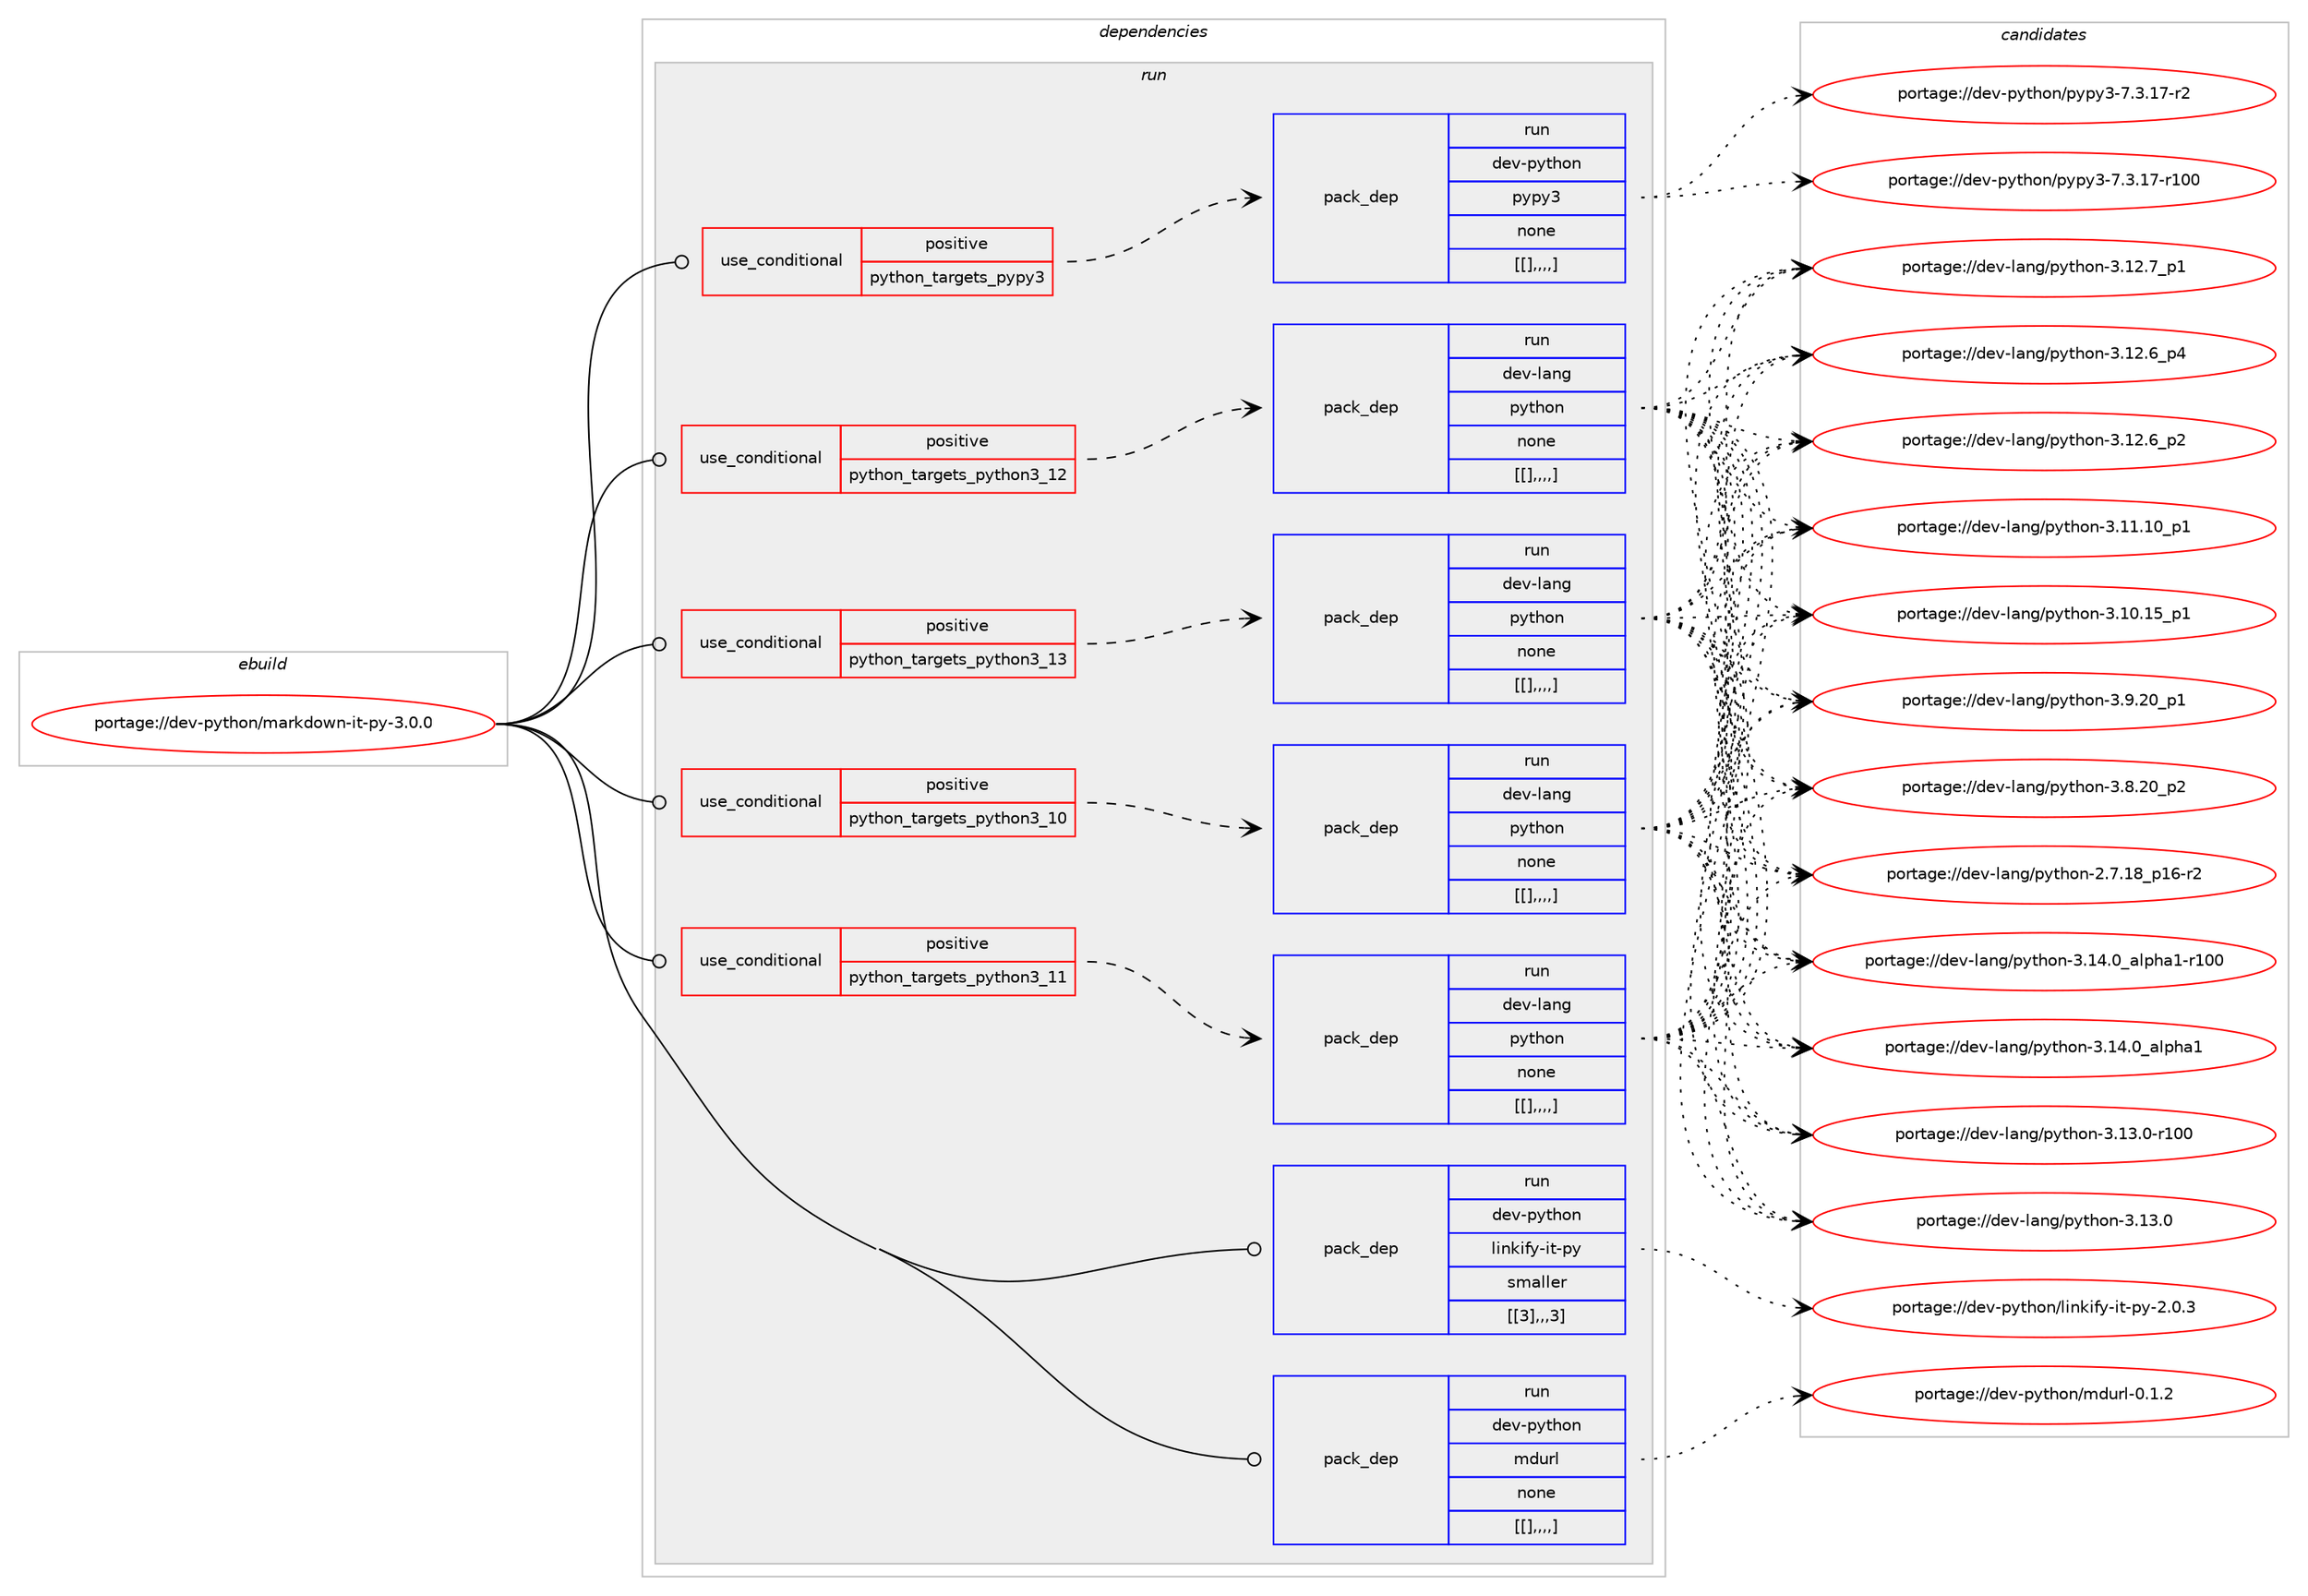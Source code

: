 digraph prolog {

# *************
# Graph options
# *************

newrank=true;
concentrate=true;
compound=true;
graph [rankdir=LR,fontname=Helvetica,fontsize=10,ranksep=1.5];#, ranksep=2.5, nodesep=0.2];
edge  [arrowhead=vee];
node  [fontname=Helvetica,fontsize=10];

# **********
# The ebuild
# **********

subgraph cluster_leftcol {
color=gray;
label=<<i>ebuild</i>>;
id [label="portage://dev-python/markdown-it-py-3.0.0", color=red, width=4, href="../dev-python/markdown-it-py-3.0.0.svg"];
}

# ****************
# The dependencies
# ****************

subgraph cluster_midcol {
color=gray;
label=<<i>dependencies</i>>;
subgraph cluster_compile {
fillcolor="#eeeeee";
style=filled;
label=<<i>compile</i>>;
}
subgraph cluster_compileandrun {
fillcolor="#eeeeee";
style=filled;
label=<<i>compile and run</i>>;
}
subgraph cluster_run {
fillcolor="#eeeeee";
style=filled;
label=<<i>run</i>>;
subgraph cond36914 {
dependency156581 [label=<<TABLE BORDER="0" CELLBORDER="1" CELLSPACING="0" CELLPADDING="4"><TR><TD ROWSPAN="3" CELLPADDING="10">use_conditional</TD></TR><TR><TD>positive</TD></TR><TR><TD>python_targets_pypy3</TD></TR></TABLE>>, shape=none, color=red];
subgraph pack118343 {
dependency156588 [label=<<TABLE BORDER="0" CELLBORDER="1" CELLSPACING="0" CELLPADDING="4" WIDTH="220"><TR><TD ROWSPAN="6" CELLPADDING="30">pack_dep</TD></TR><TR><TD WIDTH="110">run</TD></TR><TR><TD>dev-python</TD></TR><TR><TD>pypy3</TD></TR><TR><TD>none</TD></TR><TR><TD>[[],,,,]</TD></TR></TABLE>>, shape=none, color=blue];
}
dependency156581:e -> dependency156588:w [weight=20,style="dashed",arrowhead="vee"];
}
id:e -> dependency156581:w [weight=20,style="solid",arrowhead="odot"];
subgraph cond36918 {
dependency156599 [label=<<TABLE BORDER="0" CELLBORDER="1" CELLSPACING="0" CELLPADDING="4"><TR><TD ROWSPAN="3" CELLPADDING="10">use_conditional</TD></TR><TR><TD>positive</TD></TR><TR><TD>python_targets_python3_10</TD></TR></TABLE>>, shape=none, color=red];
subgraph pack118357 {
dependency156603 [label=<<TABLE BORDER="0" CELLBORDER="1" CELLSPACING="0" CELLPADDING="4" WIDTH="220"><TR><TD ROWSPAN="6" CELLPADDING="30">pack_dep</TD></TR><TR><TD WIDTH="110">run</TD></TR><TR><TD>dev-lang</TD></TR><TR><TD>python</TD></TR><TR><TD>none</TD></TR><TR><TD>[[],,,,]</TD></TR></TABLE>>, shape=none, color=blue];
}
dependency156599:e -> dependency156603:w [weight=20,style="dashed",arrowhead="vee"];
}
id:e -> dependency156599:w [weight=20,style="solid",arrowhead="odot"];
subgraph cond36925 {
dependency156623 [label=<<TABLE BORDER="0" CELLBORDER="1" CELLSPACING="0" CELLPADDING="4"><TR><TD ROWSPAN="3" CELLPADDING="10">use_conditional</TD></TR><TR><TD>positive</TD></TR><TR><TD>python_targets_python3_11</TD></TR></TABLE>>, shape=none, color=red];
subgraph pack118374 {
dependency156638 [label=<<TABLE BORDER="0" CELLBORDER="1" CELLSPACING="0" CELLPADDING="4" WIDTH="220"><TR><TD ROWSPAN="6" CELLPADDING="30">pack_dep</TD></TR><TR><TD WIDTH="110">run</TD></TR><TR><TD>dev-lang</TD></TR><TR><TD>python</TD></TR><TR><TD>none</TD></TR><TR><TD>[[],,,,]</TD></TR></TABLE>>, shape=none, color=blue];
}
dependency156623:e -> dependency156638:w [weight=20,style="dashed",arrowhead="vee"];
}
id:e -> dependency156623:w [weight=20,style="solid",arrowhead="odot"];
subgraph cond36956 {
dependency156684 [label=<<TABLE BORDER="0" CELLBORDER="1" CELLSPACING="0" CELLPADDING="4"><TR><TD ROWSPAN="3" CELLPADDING="10">use_conditional</TD></TR><TR><TD>positive</TD></TR><TR><TD>python_targets_python3_12</TD></TR></TABLE>>, shape=none, color=red];
subgraph pack118400 {
dependency156724 [label=<<TABLE BORDER="0" CELLBORDER="1" CELLSPACING="0" CELLPADDING="4" WIDTH="220"><TR><TD ROWSPAN="6" CELLPADDING="30">pack_dep</TD></TR><TR><TD WIDTH="110">run</TD></TR><TR><TD>dev-lang</TD></TR><TR><TD>python</TD></TR><TR><TD>none</TD></TR><TR><TD>[[],,,,]</TD></TR></TABLE>>, shape=none, color=blue];
}
dependency156684:e -> dependency156724:w [weight=20,style="dashed",arrowhead="vee"];
}
id:e -> dependency156684:w [weight=20,style="solid",arrowhead="odot"];
subgraph cond36992 {
dependency156744 [label=<<TABLE BORDER="0" CELLBORDER="1" CELLSPACING="0" CELLPADDING="4"><TR><TD ROWSPAN="3" CELLPADDING="10">use_conditional</TD></TR><TR><TD>positive</TD></TR><TR><TD>python_targets_python3_13</TD></TR></TABLE>>, shape=none, color=red];
subgraph pack118436 {
dependency156755 [label=<<TABLE BORDER="0" CELLBORDER="1" CELLSPACING="0" CELLPADDING="4" WIDTH="220"><TR><TD ROWSPAN="6" CELLPADDING="30">pack_dep</TD></TR><TR><TD WIDTH="110">run</TD></TR><TR><TD>dev-lang</TD></TR><TR><TD>python</TD></TR><TR><TD>none</TD></TR><TR><TD>[[],,,,]</TD></TR></TABLE>>, shape=none, color=blue];
}
dependency156744:e -> dependency156755:w [weight=20,style="dashed",arrowhead="vee"];
}
id:e -> dependency156744:w [weight=20,style="solid",arrowhead="odot"];
subgraph pack118453 {
dependency156779 [label=<<TABLE BORDER="0" CELLBORDER="1" CELLSPACING="0" CELLPADDING="4" WIDTH="220"><TR><TD ROWSPAN="6" CELLPADDING="30">pack_dep</TD></TR><TR><TD WIDTH="110">run</TD></TR><TR><TD>dev-python</TD></TR><TR><TD>linkify-it-py</TD></TR><TR><TD>smaller</TD></TR><TR><TD>[[3],,,3]</TD></TR></TABLE>>, shape=none, color=blue];
}
id:e -> dependency156779:w [weight=20,style="solid",arrowhead="odot"];
subgraph pack118464 {
dependency156820 [label=<<TABLE BORDER="0" CELLBORDER="1" CELLSPACING="0" CELLPADDING="4" WIDTH="220"><TR><TD ROWSPAN="6" CELLPADDING="30">pack_dep</TD></TR><TR><TD WIDTH="110">run</TD></TR><TR><TD>dev-python</TD></TR><TR><TD>mdurl</TD></TR><TR><TD>none</TD></TR><TR><TD>[[],,,,]</TD></TR></TABLE>>, shape=none, color=blue];
}
id:e -> dependency156820:w [weight=20,style="solid",arrowhead="odot"];
}
}

# **************
# The candidates
# **************

subgraph cluster_choices {
rank=same;
color=gray;
label=<<i>candidates</i>>;

subgraph choice118356 {
color=black;
nodesep=1;
choice100101118451121211161041111104711212111212151455546514649554511450 [label="portage://dev-python/pypy3-7.3.17-r2", color=red, width=4,href="../dev-python/pypy3-7.3.17-r2.svg"];
choice1001011184511212111610411111047112121112121514555465146495545114494848 [label="portage://dev-python/pypy3-7.3.17-r100", color=red, width=4,href="../dev-python/pypy3-7.3.17-r100.svg"];
dependency156588:e -> choice100101118451121211161041111104711212111212151455546514649554511450:w [style=dotted,weight="100"];
dependency156588:e -> choice1001011184511212111610411111047112121112121514555465146495545114494848:w [style=dotted,weight="100"];
}
subgraph choice118363 {
color=black;
nodesep=1;
choice100101118451089711010347112121116104111110455146495246489597108112104974945114494848 [label="portage://dev-lang/python-3.14.0_alpha1-r100", color=red, width=4,href="../dev-lang/python-3.14.0_alpha1-r100.svg"];
choice1001011184510897110103471121211161041111104551464952464895971081121049749 [label="portage://dev-lang/python-3.14.0_alpha1", color=red, width=4,href="../dev-lang/python-3.14.0_alpha1.svg"];
choice1001011184510897110103471121211161041111104551464951464845114494848 [label="portage://dev-lang/python-3.13.0-r100", color=red, width=4,href="../dev-lang/python-3.13.0-r100.svg"];
choice10010111845108971101034711212111610411111045514649514648 [label="portage://dev-lang/python-3.13.0", color=red, width=4,href="../dev-lang/python-3.13.0.svg"];
choice100101118451089711010347112121116104111110455146495046559511249 [label="portage://dev-lang/python-3.12.7_p1", color=red, width=4,href="../dev-lang/python-3.12.7_p1.svg"];
choice100101118451089711010347112121116104111110455146495046549511252 [label="portage://dev-lang/python-3.12.6_p4", color=red, width=4,href="../dev-lang/python-3.12.6_p4.svg"];
choice100101118451089711010347112121116104111110455146495046549511250 [label="portage://dev-lang/python-3.12.6_p2", color=red, width=4,href="../dev-lang/python-3.12.6_p2.svg"];
choice10010111845108971101034711212111610411111045514649494649489511249 [label="portage://dev-lang/python-3.11.10_p1", color=red, width=4,href="../dev-lang/python-3.11.10_p1.svg"];
choice10010111845108971101034711212111610411111045514649484649539511249 [label="portage://dev-lang/python-3.10.15_p1", color=red, width=4,href="../dev-lang/python-3.10.15_p1.svg"];
choice100101118451089711010347112121116104111110455146574650489511249 [label="portage://dev-lang/python-3.9.20_p1", color=red, width=4,href="../dev-lang/python-3.9.20_p1.svg"];
choice100101118451089711010347112121116104111110455146564650489511250 [label="portage://dev-lang/python-3.8.20_p2", color=red, width=4,href="../dev-lang/python-3.8.20_p2.svg"];
choice100101118451089711010347112121116104111110455046554649569511249544511450 [label="portage://dev-lang/python-2.7.18_p16-r2", color=red, width=4,href="../dev-lang/python-2.7.18_p16-r2.svg"];
dependency156603:e -> choice100101118451089711010347112121116104111110455146495246489597108112104974945114494848:w [style=dotted,weight="100"];
dependency156603:e -> choice1001011184510897110103471121211161041111104551464952464895971081121049749:w [style=dotted,weight="100"];
dependency156603:e -> choice1001011184510897110103471121211161041111104551464951464845114494848:w [style=dotted,weight="100"];
dependency156603:e -> choice10010111845108971101034711212111610411111045514649514648:w [style=dotted,weight="100"];
dependency156603:e -> choice100101118451089711010347112121116104111110455146495046559511249:w [style=dotted,weight="100"];
dependency156603:e -> choice100101118451089711010347112121116104111110455146495046549511252:w [style=dotted,weight="100"];
dependency156603:e -> choice100101118451089711010347112121116104111110455146495046549511250:w [style=dotted,weight="100"];
dependency156603:e -> choice10010111845108971101034711212111610411111045514649494649489511249:w [style=dotted,weight="100"];
dependency156603:e -> choice10010111845108971101034711212111610411111045514649484649539511249:w [style=dotted,weight="100"];
dependency156603:e -> choice100101118451089711010347112121116104111110455146574650489511249:w [style=dotted,weight="100"];
dependency156603:e -> choice100101118451089711010347112121116104111110455146564650489511250:w [style=dotted,weight="100"];
dependency156603:e -> choice100101118451089711010347112121116104111110455046554649569511249544511450:w [style=dotted,weight="100"];
}
subgraph choice118369 {
color=black;
nodesep=1;
choice100101118451089711010347112121116104111110455146495246489597108112104974945114494848 [label="portage://dev-lang/python-3.14.0_alpha1-r100", color=red, width=4,href="../dev-lang/python-3.14.0_alpha1-r100.svg"];
choice1001011184510897110103471121211161041111104551464952464895971081121049749 [label="portage://dev-lang/python-3.14.0_alpha1", color=red, width=4,href="../dev-lang/python-3.14.0_alpha1.svg"];
choice1001011184510897110103471121211161041111104551464951464845114494848 [label="portage://dev-lang/python-3.13.0-r100", color=red, width=4,href="../dev-lang/python-3.13.0-r100.svg"];
choice10010111845108971101034711212111610411111045514649514648 [label="portage://dev-lang/python-3.13.0", color=red, width=4,href="../dev-lang/python-3.13.0.svg"];
choice100101118451089711010347112121116104111110455146495046559511249 [label="portage://dev-lang/python-3.12.7_p1", color=red, width=4,href="../dev-lang/python-3.12.7_p1.svg"];
choice100101118451089711010347112121116104111110455146495046549511252 [label="portage://dev-lang/python-3.12.6_p4", color=red, width=4,href="../dev-lang/python-3.12.6_p4.svg"];
choice100101118451089711010347112121116104111110455146495046549511250 [label="portage://dev-lang/python-3.12.6_p2", color=red, width=4,href="../dev-lang/python-3.12.6_p2.svg"];
choice10010111845108971101034711212111610411111045514649494649489511249 [label="portage://dev-lang/python-3.11.10_p1", color=red, width=4,href="../dev-lang/python-3.11.10_p1.svg"];
choice10010111845108971101034711212111610411111045514649484649539511249 [label="portage://dev-lang/python-3.10.15_p1", color=red, width=4,href="../dev-lang/python-3.10.15_p1.svg"];
choice100101118451089711010347112121116104111110455146574650489511249 [label="portage://dev-lang/python-3.9.20_p1", color=red, width=4,href="../dev-lang/python-3.9.20_p1.svg"];
choice100101118451089711010347112121116104111110455146564650489511250 [label="portage://dev-lang/python-3.8.20_p2", color=red, width=4,href="../dev-lang/python-3.8.20_p2.svg"];
choice100101118451089711010347112121116104111110455046554649569511249544511450 [label="portage://dev-lang/python-2.7.18_p16-r2", color=red, width=4,href="../dev-lang/python-2.7.18_p16-r2.svg"];
dependency156638:e -> choice100101118451089711010347112121116104111110455146495246489597108112104974945114494848:w [style=dotted,weight="100"];
dependency156638:e -> choice1001011184510897110103471121211161041111104551464952464895971081121049749:w [style=dotted,weight="100"];
dependency156638:e -> choice1001011184510897110103471121211161041111104551464951464845114494848:w [style=dotted,weight="100"];
dependency156638:e -> choice10010111845108971101034711212111610411111045514649514648:w [style=dotted,weight="100"];
dependency156638:e -> choice100101118451089711010347112121116104111110455146495046559511249:w [style=dotted,weight="100"];
dependency156638:e -> choice100101118451089711010347112121116104111110455146495046549511252:w [style=dotted,weight="100"];
dependency156638:e -> choice100101118451089711010347112121116104111110455146495046549511250:w [style=dotted,weight="100"];
dependency156638:e -> choice10010111845108971101034711212111610411111045514649494649489511249:w [style=dotted,weight="100"];
dependency156638:e -> choice10010111845108971101034711212111610411111045514649484649539511249:w [style=dotted,weight="100"];
dependency156638:e -> choice100101118451089711010347112121116104111110455146574650489511249:w [style=dotted,weight="100"];
dependency156638:e -> choice100101118451089711010347112121116104111110455146564650489511250:w [style=dotted,weight="100"];
dependency156638:e -> choice100101118451089711010347112121116104111110455046554649569511249544511450:w [style=dotted,weight="100"];
}
subgraph choice118379 {
color=black;
nodesep=1;
choice100101118451089711010347112121116104111110455146495246489597108112104974945114494848 [label="portage://dev-lang/python-3.14.0_alpha1-r100", color=red, width=4,href="../dev-lang/python-3.14.0_alpha1-r100.svg"];
choice1001011184510897110103471121211161041111104551464952464895971081121049749 [label="portage://dev-lang/python-3.14.0_alpha1", color=red, width=4,href="../dev-lang/python-3.14.0_alpha1.svg"];
choice1001011184510897110103471121211161041111104551464951464845114494848 [label="portage://dev-lang/python-3.13.0-r100", color=red, width=4,href="../dev-lang/python-3.13.0-r100.svg"];
choice10010111845108971101034711212111610411111045514649514648 [label="portage://dev-lang/python-3.13.0", color=red, width=4,href="../dev-lang/python-3.13.0.svg"];
choice100101118451089711010347112121116104111110455146495046559511249 [label="portage://dev-lang/python-3.12.7_p1", color=red, width=4,href="../dev-lang/python-3.12.7_p1.svg"];
choice100101118451089711010347112121116104111110455146495046549511252 [label="portage://dev-lang/python-3.12.6_p4", color=red, width=4,href="../dev-lang/python-3.12.6_p4.svg"];
choice100101118451089711010347112121116104111110455146495046549511250 [label="portage://dev-lang/python-3.12.6_p2", color=red, width=4,href="../dev-lang/python-3.12.6_p2.svg"];
choice10010111845108971101034711212111610411111045514649494649489511249 [label="portage://dev-lang/python-3.11.10_p1", color=red, width=4,href="../dev-lang/python-3.11.10_p1.svg"];
choice10010111845108971101034711212111610411111045514649484649539511249 [label="portage://dev-lang/python-3.10.15_p1", color=red, width=4,href="../dev-lang/python-3.10.15_p1.svg"];
choice100101118451089711010347112121116104111110455146574650489511249 [label="portage://dev-lang/python-3.9.20_p1", color=red, width=4,href="../dev-lang/python-3.9.20_p1.svg"];
choice100101118451089711010347112121116104111110455146564650489511250 [label="portage://dev-lang/python-3.8.20_p2", color=red, width=4,href="../dev-lang/python-3.8.20_p2.svg"];
choice100101118451089711010347112121116104111110455046554649569511249544511450 [label="portage://dev-lang/python-2.7.18_p16-r2", color=red, width=4,href="../dev-lang/python-2.7.18_p16-r2.svg"];
dependency156724:e -> choice100101118451089711010347112121116104111110455146495246489597108112104974945114494848:w [style=dotted,weight="100"];
dependency156724:e -> choice1001011184510897110103471121211161041111104551464952464895971081121049749:w [style=dotted,weight="100"];
dependency156724:e -> choice1001011184510897110103471121211161041111104551464951464845114494848:w [style=dotted,weight="100"];
dependency156724:e -> choice10010111845108971101034711212111610411111045514649514648:w [style=dotted,weight="100"];
dependency156724:e -> choice100101118451089711010347112121116104111110455146495046559511249:w [style=dotted,weight="100"];
dependency156724:e -> choice100101118451089711010347112121116104111110455146495046549511252:w [style=dotted,weight="100"];
dependency156724:e -> choice100101118451089711010347112121116104111110455146495046549511250:w [style=dotted,weight="100"];
dependency156724:e -> choice10010111845108971101034711212111610411111045514649494649489511249:w [style=dotted,weight="100"];
dependency156724:e -> choice10010111845108971101034711212111610411111045514649484649539511249:w [style=dotted,weight="100"];
dependency156724:e -> choice100101118451089711010347112121116104111110455146574650489511249:w [style=dotted,weight="100"];
dependency156724:e -> choice100101118451089711010347112121116104111110455146564650489511250:w [style=dotted,weight="100"];
dependency156724:e -> choice100101118451089711010347112121116104111110455046554649569511249544511450:w [style=dotted,weight="100"];
}
subgraph choice118392 {
color=black;
nodesep=1;
choice100101118451089711010347112121116104111110455146495246489597108112104974945114494848 [label="portage://dev-lang/python-3.14.0_alpha1-r100", color=red, width=4,href="../dev-lang/python-3.14.0_alpha1-r100.svg"];
choice1001011184510897110103471121211161041111104551464952464895971081121049749 [label="portage://dev-lang/python-3.14.0_alpha1", color=red, width=4,href="../dev-lang/python-3.14.0_alpha1.svg"];
choice1001011184510897110103471121211161041111104551464951464845114494848 [label="portage://dev-lang/python-3.13.0-r100", color=red, width=4,href="../dev-lang/python-3.13.0-r100.svg"];
choice10010111845108971101034711212111610411111045514649514648 [label="portage://dev-lang/python-3.13.0", color=red, width=4,href="../dev-lang/python-3.13.0.svg"];
choice100101118451089711010347112121116104111110455146495046559511249 [label="portage://dev-lang/python-3.12.7_p1", color=red, width=4,href="../dev-lang/python-3.12.7_p1.svg"];
choice100101118451089711010347112121116104111110455146495046549511252 [label="portage://dev-lang/python-3.12.6_p4", color=red, width=4,href="../dev-lang/python-3.12.6_p4.svg"];
choice100101118451089711010347112121116104111110455146495046549511250 [label="portage://dev-lang/python-3.12.6_p2", color=red, width=4,href="../dev-lang/python-3.12.6_p2.svg"];
choice10010111845108971101034711212111610411111045514649494649489511249 [label="portage://dev-lang/python-3.11.10_p1", color=red, width=4,href="../dev-lang/python-3.11.10_p1.svg"];
choice10010111845108971101034711212111610411111045514649484649539511249 [label="portage://dev-lang/python-3.10.15_p1", color=red, width=4,href="../dev-lang/python-3.10.15_p1.svg"];
choice100101118451089711010347112121116104111110455146574650489511249 [label="portage://dev-lang/python-3.9.20_p1", color=red, width=4,href="../dev-lang/python-3.9.20_p1.svg"];
choice100101118451089711010347112121116104111110455146564650489511250 [label="portage://dev-lang/python-3.8.20_p2", color=red, width=4,href="../dev-lang/python-3.8.20_p2.svg"];
choice100101118451089711010347112121116104111110455046554649569511249544511450 [label="portage://dev-lang/python-2.7.18_p16-r2", color=red, width=4,href="../dev-lang/python-2.7.18_p16-r2.svg"];
dependency156755:e -> choice100101118451089711010347112121116104111110455146495246489597108112104974945114494848:w [style=dotted,weight="100"];
dependency156755:e -> choice1001011184510897110103471121211161041111104551464952464895971081121049749:w [style=dotted,weight="100"];
dependency156755:e -> choice1001011184510897110103471121211161041111104551464951464845114494848:w [style=dotted,weight="100"];
dependency156755:e -> choice10010111845108971101034711212111610411111045514649514648:w [style=dotted,weight="100"];
dependency156755:e -> choice100101118451089711010347112121116104111110455146495046559511249:w [style=dotted,weight="100"];
dependency156755:e -> choice100101118451089711010347112121116104111110455146495046549511252:w [style=dotted,weight="100"];
dependency156755:e -> choice100101118451089711010347112121116104111110455146495046549511250:w [style=dotted,weight="100"];
dependency156755:e -> choice10010111845108971101034711212111610411111045514649494649489511249:w [style=dotted,weight="100"];
dependency156755:e -> choice10010111845108971101034711212111610411111045514649484649539511249:w [style=dotted,weight="100"];
dependency156755:e -> choice100101118451089711010347112121116104111110455146574650489511249:w [style=dotted,weight="100"];
dependency156755:e -> choice100101118451089711010347112121116104111110455146564650489511250:w [style=dotted,weight="100"];
dependency156755:e -> choice100101118451089711010347112121116104111110455046554649569511249544511450:w [style=dotted,weight="100"];
}
subgraph choice118398 {
color=black;
nodesep=1;
choice10010111845112121116104111110471081051101071051021214510511645112121455046484651 [label="portage://dev-python/linkify-it-py-2.0.3", color=red, width=4,href="../dev-python/linkify-it-py-2.0.3.svg"];
dependency156779:e -> choice10010111845112121116104111110471081051101071051021214510511645112121455046484651:w [style=dotted,weight="100"];
}
subgraph choice118401 {
color=black;
nodesep=1;
choice1001011184511212111610411111047109100117114108454846494650 [label="portage://dev-python/mdurl-0.1.2", color=red, width=4,href="../dev-python/mdurl-0.1.2.svg"];
dependency156820:e -> choice1001011184511212111610411111047109100117114108454846494650:w [style=dotted,weight="100"];
}
}

}
